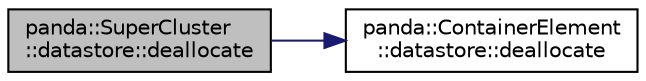 digraph "panda::SuperCluster::datastore::deallocate"
{
 // INTERACTIVE_SVG=YES
  edge [fontname="Helvetica",fontsize="10",labelfontname="Helvetica",labelfontsize="10"];
  node [fontname="Helvetica",fontsize="10",shape=record];
  rankdir="LR";
  Node1 [label="panda::SuperCluster\l::datastore::deallocate",height=0.2,width=0.4,color="black", fillcolor="grey75", style="filled" fontcolor="black"];
  Node1 -> Node2 [color="midnightblue",fontsize="10",style="solid"];
  Node2 [label="panda::ContainerElement\l::datastore::deallocate",height=0.2,width=0.4,color="black", fillcolor="white", style="filled",URL="$structpanda_1_1ContainerElement_1_1datastore.html#a8827cbb1304b781fcba764a6bf4cbcc1"];
}
